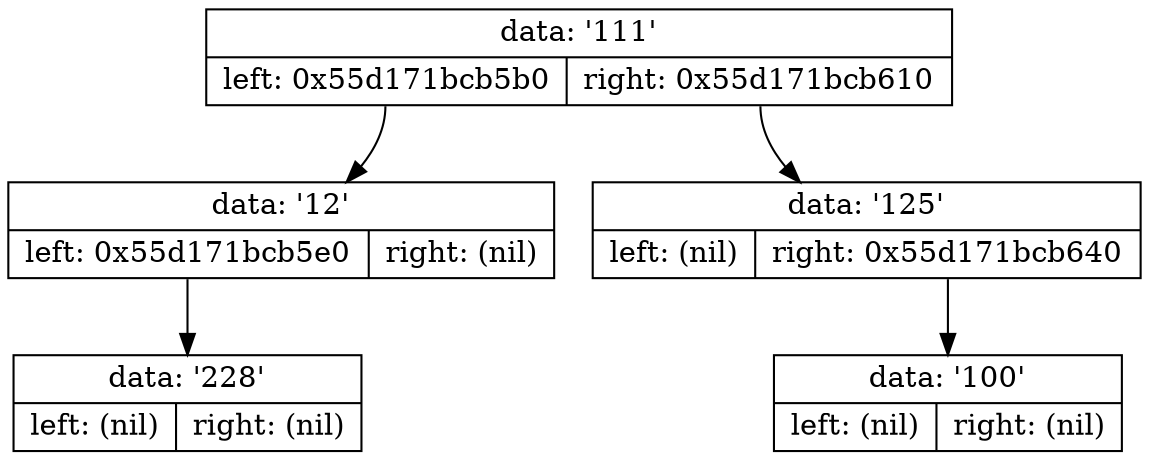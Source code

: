 digraph dump
{
	node0x55d171bcb580 [shape = "record", label = "{<f1>data: '111'|{<f2>left: 0x55d171bcb5b0|<f3>right: 0x55d171bcb610}}"];
	node0x55d171bcb5b0 [shape = "record", label = "{<f1>data: '12'|{<f2>left: 0x55d171bcb5e0|<f3>right: (nil)}}"];
	node0x55d171bcb5e0 [shape = "record", label = "{<f1>data: '228'|{<f2>left: (nil)|<f3>right: (nil)}}"];
	node0x55d171bcb5b0:f2 -> node0x55d171bcb5e0
	node0x55d171bcb580:f2 -> node0x55d171bcb5b0
	node0x55d171bcb610 [shape = "record", label = "{<f1>data: '125'|{<f2>left: (nil)|<f3>right: 0x55d171bcb640}}"];
	node0x55d171bcb640 [shape = "record", label = "{<f1>data: '100'|{<f2>left: (nil)|<f3>right: (nil)}}"];
	node0x55d171bcb610:f3 -> node0x55d171bcb640
	node0x55d171bcb580:f3 -> node0x55d171bcb610

}
